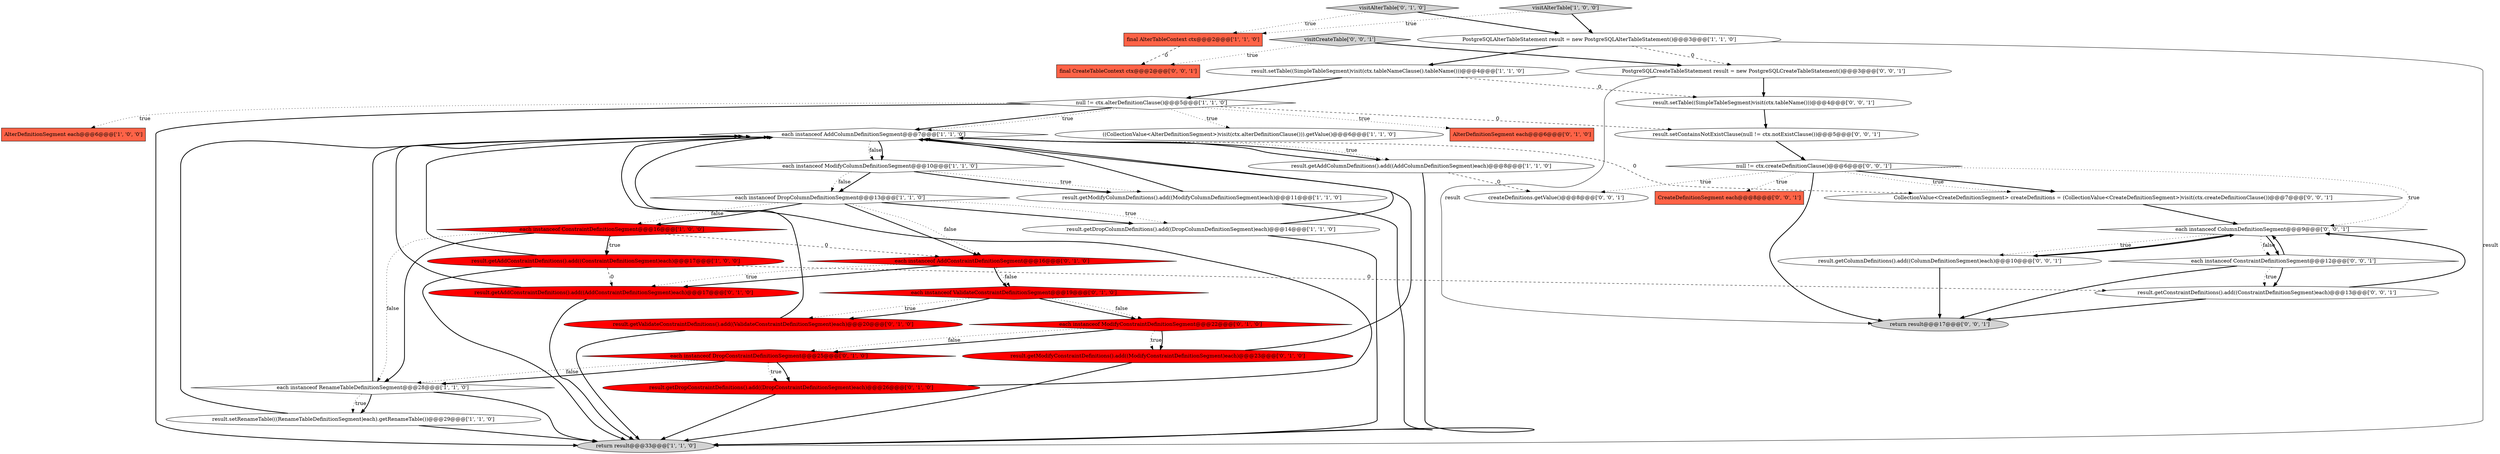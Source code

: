 digraph {
7 [style = filled, label = "AlterDefinitionSegment each@@@6@@@['1', '0', '0']", fillcolor = tomato, shape = box image = "AAA0AAABBB1BBB"];
26 [style = filled, label = "each instanceof DropConstraintDefinitionSegment@@@25@@@['0', '1', '0']", fillcolor = red, shape = diamond image = "AAA1AAABBB2BBB"];
2 [style = filled, label = "return result@@@33@@@['1', '1', '0']", fillcolor = lightgray, shape = ellipse image = "AAA0AAABBB1BBB"];
0 [style = filled, label = "result.setRenameTable(((RenameTableDefinitionSegment)each).getRenameTable())@@@29@@@['1', '1', '0']", fillcolor = white, shape = ellipse image = "AAA0AAABBB1BBB"];
5 [style = filled, label = "each instanceof AddColumnDefinitionSegment@@@7@@@['1', '1', '0']", fillcolor = white, shape = diamond image = "AAA0AAABBB1BBB"];
25 [style = filled, label = "result.getValidateConstraintDefinitions().add((ValidateConstraintDefinitionSegment)each)@@@20@@@['0', '1', '0']", fillcolor = red, shape = ellipse image = "AAA1AAABBB2BBB"];
4 [style = filled, label = "PostgreSQLAlterTableStatement result = new PostgreSQLAlterTableStatement()@@@3@@@['1', '1', '0']", fillcolor = white, shape = ellipse image = "AAA0AAABBB1BBB"];
38 [style = filled, label = "createDefinitions.getValue()@@@8@@@['0', '0', '1']", fillcolor = white, shape = ellipse image = "AAA0AAABBB3BBB"];
19 [style = filled, label = "each instanceof ModifyConstraintDefinitionSegment@@@22@@@['0', '1', '0']", fillcolor = red, shape = diamond image = "AAA1AAABBB2BBB"];
1 [style = filled, label = "null != ctx.alterDefinitionClause()@@@5@@@['1', '1', '0']", fillcolor = white, shape = diamond image = "AAA0AAABBB1BBB"];
34 [style = filled, label = "each instanceof ColumnDefinitionSegment@@@9@@@['0', '0', '1']", fillcolor = white, shape = diamond image = "AAA0AAABBB3BBB"];
29 [style = filled, label = "result.getConstraintDefinitions().add((ConstraintDefinitionSegment)each)@@@13@@@['0', '0', '1']", fillcolor = white, shape = ellipse image = "AAA0AAABBB3BBB"];
20 [style = filled, label = "each instanceof ValidateConstraintDefinitionSegment@@@19@@@['0', '1', '0']", fillcolor = red, shape = diamond image = "AAA1AAABBB2BBB"];
30 [style = filled, label = "result.getColumnDefinitions().add((ColumnDefinitionSegment)each)@@@10@@@['0', '0', '1']", fillcolor = white, shape = ellipse image = "AAA0AAABBB3BBB"];
37 [style = filled, label = "CollectionValue<CreateDefinitionSegment> createDefinitions = (CollectionValue<CreateDefinitionSegment>)visit(ctx.createDefinitionClause())@@@7@@@['0', '0', '1']", fillcolor = white, shape = ellipse image = "AAA0AAABBB3BBB"];
41 [style = filled, label = "return result@@@17@@@['0', '0', '1']", fillcolor = lightgray, shape = ellipse image = "AAA0AAABBB3BBB"];
35 [style = filled, label = "result.setTable((SimpleTableSegment)visit(ctx.tableName()))@@@4@@@['0', '0', '1']", fillcolor = white, shape = ellipse image = "AAA0AAABBB3BBB"];
23 [style = filled, label = "result.getAddConstraintDefinitions().add((AddConstraintDefinitionSegment)each)@@@17@@@['0', '1', '0']", fillcolor = red, shape = ellipse image = "AAA1AAABBB2BBB"];
8 [style = filled, label = "((CollectionValue<AlterDefinitionSegment>)visit(ctx.alterDefinitionClause())).getValue()@@@6@@@['1', '1', '0']", fillcolor = white, shape = ellipse image = "AAA0AAABBB1BBB"];
14 [style = filled, label = "result.getAddConstraintDefinitions().add((ConstraintDefinitionSegment)each)@@@17@@@['1', '0', '0']", fillcolor = red, shape = ellipse image = "AAA1AAABBB1BBB"];
36 [style = filled, label = "null != ctx.createDefinitionClause()@@@6@@@['0', '0', '1']", fillcolor = white, shape = diamond image = "AAA0AAABBB3BBB"];
16 [style = filled, label = "each instanceof DropColumnDefinitionSegment@@@13@@@['1', '1', '0']", fillcolor = white, shape = diamond image = "AAA0AAABBB1BBB"];
3 [style = filled, label = "result.getAddColumnDefinitions().add((AddColumnDefinitionSegment)each)@@@8@@@['1', '1', '0']", fillcolor = white, shape = ellipse image = "AAA0AAABBB1BBB"];
18 [style = filled, label = "AlterDefinitionSegment each@@@6@@@['0', '1', '0']", fillcolor = tomato, shape = box image = "AAA0AAABBB2BBB"];
15 [style = filled, label = "result.getModifyColumnDefinitions().add((ModifyColumnDefinitionSegment)each)@@@11@@@['1', '1', '0']", fillcolor = white, shape = ellipse image = "AAA0AAABBB1BBB"];
21 [style = filled, label = "result.getDropConstraintDefinitions().add((DropConstraintDefinitionSegment)each)@@@26@@@['0', '1', '0']", fillcolor = red, shape = ellipse image = "AAA1AAABBB2BBB"];
40 [style = filled, label = "visitCreateTable['0', '0', '1']", fillcolor = lightgray, shape = diamond image = "AAA0AAABBB3BBB"];
11 [style = filled, label = "result.setTable((SimpleTableSegment)visit(ctx.tableNameClause().tableName()))@@@4@@@['1', '1', '0']", fillcolor = white, shape = ellipse image = "AAA0AAABBB1BBB"];
10 [style = filled, label = "each instanceof ConstraintDefinitionSegment@@@16@@@['1', '0', '0']", fillcolor = red, shape = diamond image = "AAA1AAABBB1BBB"];
32 [style = filled, label = "result.setContainsNotExistClause(null != ctx.notExistClause())@@@5@@@['0', '0', '1']", fillcolor = white, shape = ellipse image = "AAA0AAABBB3BBB"];
33 [style = filled, label = "final CreateTableContext ctx@@@2@@@['0', '0', '1']", fillcolor = tomato, shape = box image = "AAA0AAABBB3BBB"];
28 [style = filled, label = "CreateDefinitionSegment each@@@8@@@['0', '0', '1']", fillcolor = tomato, shape = box image = "AAA0AAABBB3BBB"];
24 [style = filled, label = "visitAlterTable['0', '1', '0']", fillcolor = lightgray, shape = diamond image = "AAA0AAABBB2BBB"];
31 [style = filled, label = "PostgreSQLCreateTableStatement result = new PostgreSQLCreateTableStatement()@@@3@@@['0', '0', '1']", fillcolor = white, shape = ellipse image = "AAA0AAABBB3BBB"];
22 [style = filled, label = "result.getModifyConstraintDefinitions().add((ModifyConstraintDefinitionSegment)each)@@@23@@@['0', '1', '0']", fillcolor = red, shape = ellipse image = "AAA1AAABBB2BBB"];
39 [style = filled, label = "each instanceof ConstraintDefinitionSegment@@@12@@@['0', '0', '1']", fillcolor = white, shape = diamond image = "AAA0AAABBB3BBB"];
9 [style = filled, label = "result.getDropColumnDefinitions().add((DropColumnDefinitionSegment)each)@@@14@@@['1', '1', '0']", fillcolor = white, shape = ellipse image = "AAA0AAABBB1BBB"];
12 [style = filled, label = "each instanceof ModifyColumnDefinitionSegment@@@10@@@['1', '1', '0']", fillcolor = white, shape = diamond image = "AAA0AAABBB1BBB"];
13 [style = filled, label = "each instanceof RenameTableDefinitionSegment@@@28@@@['1', '1', '0']", fillcolor = white, shape = diamond image = "AAA0AAABBB1BBB"];
17 [style = filled, label = "final AlterTableContext ctx@@@2@@@['1', '1', '0']", fillcolor = tomato, shape = box image = "AAA0AAABBB1BBB"];
6 [style = filled, label = "visitAlterTable['1', '0', '0']", fillcolor = lightgray, shape = diamond image = "AAA0AAABBB1BBB"];
27 [style = filled, label = "each instanceof AddConstraintDefinitionSegment@@@16@@@['0', '1', '0']", fillcolor = red, shape = diamond image = "AAA1AAABBB2BBB"];
1->5 [style = bold, label=""];
5->3 [style = bold, label=""];
16->9 [style = dotted, label="true"];
19->26 [style = dotted, label="false"];
24->17 [style = dotted, label="true"];
12->15 [style = dotted, label="true"];
27->23 [style = dotted, label="true"];
29->34 [style = bold, label=""];
10->27 [style = dashed, label="0"];
36->38 [style = dotted, label="true"];
21->2 [style = bold, label=""];
27->20 [style = dotted, label="false"];
3->5 [style = bold, label=""];
31->35 [style = bold, label=""];
10->13 [style = dotted, label="false"];
9->5 [style = bold, label=""];
40->31 [style = bold, label=""];
16->9 [style = bold, label=""];
39->29 [style = bold, label=""];
16->10 [style = dotted, label="false"];
30->41 [style = bold, label=""];
36->41 [style = bold, label=""];
10->14 [style = bold, label=""];
9->2 [style = bold, label=""];
39->34 [style = bold, label=""];
3->38 [style = dashed, label="0"];
26->13 [style = dotted, label="false"];
30->34 [style = bold, label=""];
5->3 [style = dotted, label="true"];
20->25 [style = bold, label=""];
22->5 [style = bold, label=""];
25->2 [style = bold, label=""];
26->13 [style = bold, label=""];
39->29 [style = dotted, label="true"];
1->18 [style = dotted, label="true"];
6->4 [style = bold, label=""];
3->2 [style = bold, label=""];
13->0 [style = dotted, label="true"];
19->26 [style = bold, label=""];
19->22 [style = dotted, label="true"];
1->8 [style = dotted, label="true"];
13->5 [style = bold, label=""];
32->36 [style = bold, label=""];
39->41 [style = bold, label=""];
36->37 [style = bold, label=""];
20->19 [style = bold, label=""];
14->29 [style = dashed, label="0"];
19->22 [style = bold, label=""];
27->20 [style = bold, label=""];
5->37 [style = dashed, label="0"];
13->0 [style = bold, label=""];
34->39 [style = dotted, label="false"];
20->25 [style = dotted, label="true"];
22->2 [style = bold, label=""];
23->5 [style = bold, label=""];
16->27 [style = bold, label=""];
5->12 [style = dotted, label="false"];
16->27 [style = dotted, label="false"];
35->32 [style = bold, label=""];
17->33 [style = dashed, label="0"];
1->32 [style = dashed, label="0"];
36->28 [style = dotted, label="true"];
36->37 [style = dotted, label="true"];
26->21 [style = bold, label=""];
21->5 [style = bold, label=""];
14->23 [style = dashed, label="0"];
10->13 [style = bold, label=""];
34->39 [style = bold, label=""];
25->5 [style = bold, label=""];
1->2 [style = bold, label=""];
14->2 [style = bold, label=""];
23->2 [style = bold, label=""];
34->30 [style = dotted, label="true"];
4->2 [style = solid, label="result"];
0->5 [style = bold, label=""];
13->2 [style = bold, label=""];
14->5 [style = bold, label=""];
15->2 [style = bold, label=""];
40->33 [style = dotted, label="true"];
11->1 [style = bold, label=""];
16->10 [style = bold, label=""];
29->41 [style = bold, label=""];
0->2 [style = bold, label=""];
12->15 [style = bold, label=""];
4->31 [style = dashed, label="0"];
12->16 [style = bold, label=""];
34->30 [style = bold, label=""];
6->17 [style = dotted, label="true"];
15->5 [style = bold, label=""];
10->14 [style = dotted, label="true"];
1->7 [style = dotted, label="true"];
12->16 [style = dotted, label="false"];
24->4 [style = bold, label=""];
5->12 [style = bold, label=""];
26->21 [style = dotted, label="true"];
37->34 [style = bold, label=""];
27->23 [style = bold, label=""];
20->19 [style = dotted, label="false"];
4->11 [style = bold, label=""];
36->34 [style = dotted, label="true"];
31->41 [style = solid, label="result"];
1->5 [style = dotted, label="true"];
11->35 [style = dashed, label="0"];
}
